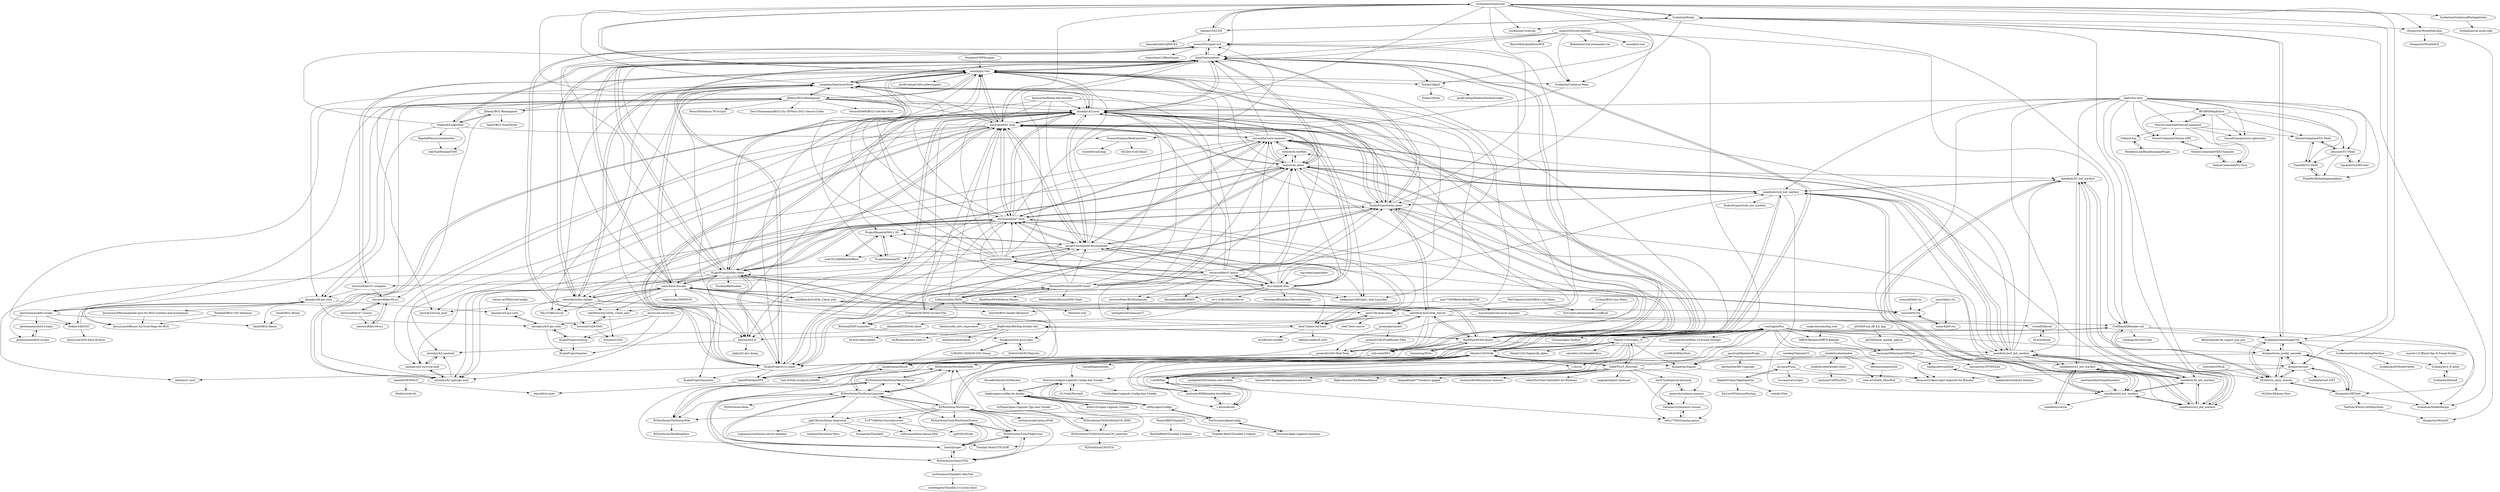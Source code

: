 digraph G {
"Scobalula/Greyhound" -> "Scobalula/Husky"
"Scobalula/Greyhound" -> "xensik/gsc-tool"
"Scobalula/Greyhound" -> "Scobalula/Cordycep"
"Scobalula/Greyhound" -> "sheilan102/C2M"
"Scobalula/Greyhound" -> "Scobalula/GameImageUtil"
"Scobalula/Greyhound" -> "Laupetin/OpenAssetTools"
"Scobalula/Greyhound" -> "ZoneTool/zonetool"
"Scobalula/Greyhound" -> "CoDEmanX/blender-cod"
"Scobalula/Greyhound" -> "dtzxporter/cast"
"Scobalula/Greyhound" -> "alicealys/h2-mod"
"Scobalula/Greyhound" -> "dtzxporter/WraithXArchon"
"Scobalula/Greyhound" -> "auroramod/h1-mod"
"Scobalula/Greyhound" -> "EthanC/Jekyll"
"Scobalula/Greyhound" -> "Scobalula/Cerberus-Repo"
"Scobalula/Greyhound" -> "Scobalula/GreyhoundPackageIndex"
"dtzxporter/io_model_semodel" -> "SE2Dev/io_anim_seanim"
"dtzxporter/io_model_semodel" -> "dtzxporter/cast"
"dtzxporter/io_model_semodel" -> "Scobalula/GameImageUtil"
"dtzxporter/io_model_semodel" -> "dtzxporter/SETools"
"dtzxporter/io_model_semodel" -> "Scobalula/ModelMerger"
"dtzxporter/io_model_semodel" -> "llennoco22/Apex-mprt-importer-for-Blender"
"Scobalula/Cerberus-Repo" -> "TreyarchGames/ModLauncher"
"sheilan102/C2M" -> "Scobalula/Husky"
"sheilan102/C2M" -> "idanyekutiel/CoDtoUE4"
"sheilan102/C2M" -> "momo5502/open-iw5"
"sheilan102/C2M" -> "Scobalula/Greyhound"
"LyxicaArchive/Miles-10-Sound-Dumper" -> "xyx0826/MilesTools"
"kungfooman/libcod" -> "Call-of-Duty-Scripts/CoD4MW"
"Call-of-Duty-Scripts/CoD4MW" -> "kungfooman/libcod"
"momo5502/cod-exploits" -> "RektInator/cod-steamauth-rce"
"momo5502/cod-exploits" -> "xensik/gsc-tool"
"momo5502/cod-exploits" -> "momo5502/open-iw5"
"momo5502/cod-exploits" -> "ZoneTool/zonetool"
"momo5502/cod-exploits" -> "xensik/lui-tool"
"momo5502/cod-exploits" -> "BlastsMods/JoinPartyRCE"
"momo5502/cod-exploits" -> "CoDEmanX/blender-cod"
"momo5502/cod-exploits" -> "XLabsProject/iw4x-client"
"momo5502/cod-exploits" -> "Scobalula/Cerberus-Repo"
"momo5502/cod-exploits" -> "shit-ware/IW4"
"KovaaK/SensitivityMatcher" -> "deafps/apex-configs-by-deafps" ["e"=1]
"xtnded/codextended" -> "xtnded/codextended-client"
"xtnded/codextended" -> "thecheeseman/iocod"
"xtnded/codextended" -> "cato-a/CoDaM_MiscMod"
"xtnded/codextended" -> "kungfooman/libcod"
"snake-biscuits/bsp_tool" -> "MRVN-Radiant/MRVN-Radiant"
"Jbleezy/BO1-Reimagined" -> "Nukem9/LinkerMod"
"Jbleezy/BO1-Reimagined" -> "Jbleezy/BO2-Reimagined"
"Jbleezy/BO1-Reimagined" -> "5and5/BO1-StratTester"
"Jbleezy/BO1-Reimagined" -> "xensik/gsc-tool"
"Jbleezy/BO1-Reimagined" -> "shiversoftdev/t8-src"
"dtzxporter/WraithXArchon" -> "dtzxporter/WraithX"
"dtzxporter/WraithXArchon" -> "dtzxporter/WraithXOL"
"Scobalula/Husky" -> "sheilan102/C2M"
"Scobalula/Husky" -> "Scobalula/Greyhound"
"Scobalula/Husky" -> "Scobalula/GameImageUtil"
"Scobalula/Husky" -> "CoDEmanX/blender-cod"
"Scobalula/Husky" -> "dtzxporter/WraithXArchon"
"Scobalula/Husky" -> "Scobalula/Cerberus-Repo"
"Scobalula/Husky" -> "Scobalula/ModelMerger"
"Scobalula/Husky" -> "Scobalula/Cordycep"
"BF3RM/MapEditor" -> "VeniceUnleashed/VeniceUnleashed"
"BF3RM/MapEditor" -> "VeniceUnleashed/Venice-EBX"
"BF3RM/MapEditor" -> "VeniceUnleashed/VU-Docs"
"BF3RM/MapEditor" -> "SassythSasqutch/vu-spterrains"
"BF3RM/MapEditor" -> "VeniceUnleashed/VU-Mods"
"BF3RM/MapEditor" -> "J4nssent/VU-Mods"
"momo5502/open-iw5" -> "Gamecheat13/RawGames"
"momo5502/open-iw5" -> "XLabsProject/s1x-client"
"momo5502/open-iw5" -> "ZoneTool/zonetool"
"240hz/ApexConfigs" -> "NotTsunami/ApexConfig"
"240hz/ApexConfigs" -> "Natram1zh/Apex-Legends-Config-And-Tweaks"
"240hz/ApexConfigs" -> "deafps/apex-configs-by-deafps"
"Wanty5883/Titanfall2" -> "Titanfall-Mods/Titanfall-2-Icepick"
"Wanty5883/Titanfall2" -> "BobTheBob9/Titanfall-2-Icepick"
"promod/promod4" -> "promod/CoD4-Mod-Tools"
"promod/promod4" -> "promod/CoD-PunkBuster-Files"
"promod/promod4" -> "callofduty4x/CoD4x_Server"
"NotTsunami/ApexConfig" -> "Gevorian/Apex-Legends-Autoexec"
"NotTsunami/ApexConfig" -> "240hz/ApexConfigs"
"xerxes-at/T6ServerConfigs" -> "alicealys/t5-gsc-utils"
"Emosewaj/IW4x" -> "RaidMax/IW4M-Admin"
"Emosewaj/IW4x" -> "XLabsProject/iw4x-client"
"Titanfall-Mods/Titanfall-2-Icepick" -> "Titanfall-Mods/TTF2SDK"
"master131/Black-Ops-II-Sound-Studio" -> "Scobalula/s2_ff_killer"
"M-itch/libcod" -> "voron00/libcod"
"Gevorian/Apex-Legends-Autoexec" -> "NotTsunami/ApexConfig"
"OrfeasZ/tua" -> "ModdersLink/RimeExamplePlugin"
"Scobalula/GreyhoundPackageIndex" -> "Scobalula/cod-mods-wiki"
"XLabsProject/iw4x-client" -> "XLabsProject/iw6x-client"
"XLabsProject/iw4x-client" -> "ZoneTool/zonetool"
"XLabsProject/iw4x-client" -> "XLabsProject/s1x-client"
"XLabsProject/iw4x-client" -> "RaidMax/IW4M-Admin"
"XLabsProject/iw4x-client" -> "alicealys/h2-mod"
"XLabsProject/iw4x-client" -> "auroramod/h1-mod"
"XLabsProject/iw4x-client" -> "xensik/gsc-tool"
"XLabsProject/iw4x-client" -> "ineedbots/iw4_bot_warfare"
"XLabsProject/iw4x-client" -> "momo5502/open-iw5"
"XLabsProject/iw4x-client" -> "Laupetin/OpenAssetTools"
"XLabsProject/iw4x-client" -> "iw4x/iw4x-client"
"XLabsProject/iw4x-client" -> "callofduty4x/CoD4x_Server"
"XLabsProject/iw4x-client" -> "ineedbots/iw5_bot_warfare"
"XLabsProject/iw4x-client" -> "auroramod/iw7-mod"
"XLabsProject/iw4x-client" -> "shit-ware/IW4"
"momo5502/boiii" -> "project-bo4/shield-development"
"momo5502/boiii" -> "auroramod/iw7-mod"
"momo5502/boiii" -> "alicealys/h2-mod"
"momo5502/boiii" -> "auroramod/h1-mod"
"momo5502/boiii" -> "xensik/gsc-tool"
"momo5502/boiii" -> "Ezz-lol/boiii-free"
"momo5502/boiii" -> "XLabsProject/iw6x-client"
"momo5502/boiii" -> "shiversoftdev/t7patch"
"momo5502/boiii" -> "XLabsProject/iw4x-client"
"momo5502/boiii" -> "XLabsProject/s1x-client"
"momo5502/boiii" -> "Laupetin/OpenAssetTools"
"momo5502/boiii" -> "RaidMax/IW4M-Admin"
"momo5502/boiii" -> "ZoneTool/zonetool"
"momo5502/boiii" -> "Scobalula/Greyhound"
"momo5502/boiii" -> "alicealys/h2-specops-mod"
"xensik/gsc-tool" -> "Laupetin/OpenAssetTools"
"xensik/gsc-tool" -> "ZoneTool/zonetool"
"xensik/gsc-tool" -> "EthanC/Jekyll"
"xensik/gsc-tool" -> "XLabsProject/iw6x-client"
"xensik/gsc-tool" -> "ate47/atian-cod-tools"
"xensik/gsc-tool" -> "Scobalula/Cerberus-Repo"
"xensik/gsc-tool" -> "JariKCoding/CoDLuaDecompiler"
"xensik/gsc-tool" -> "XLabsProject/s1x-client"
"xensik/gsc-tool" -> "XLabsProject/iw4x-client"
"xensik/gsc-tool" -> "Scobalula/Greyhound"
"xensik/gsc-tool" -> "xoxor4d/iw3xo-radiant"
"xensik/gsc-tool" -> "alicealys/h2-mod"
"xensik/gsc-tool" -> "Jbleezy/BO2-Reimagined"
"xensik/gsc-tool" -> "auroramod/h1-mod"
"xensik/gsc-tool" -> "shiversoftdev/t7-compiler"
"XLabsProject/iw6x-client" -> "XLabsProject/s1x-client"
"XLabsProject/iw6x-client" -> "XLabsProject/iw4x-client"
"XLabsProject/iw6x-client" -> "ZoneTool/zonetool"
"XLabsProject/iw6x-client" -> "alicealys/h2-mod"
"XLabsProject/iw6x-client" -> "momo5502/open-iw5"
"XLabsProject/iw6x-client" -> "auroramod/h1-mod"
"XLabsProject/iw6x-client" -> "xensik/gsc-tool"
"XLabsProject/iw6x-client" -> "xoxor4d/iw3xo-dev"
"XLabsProject/iw6x-client" -> "RaidMax/IW4M-Admin"
"XLabsProject/iw6x-client" -> "NuclearBB/Nuclear"
"XLabsProject/iw6x-client" -> "Laupetin/OpenAssetTools"
"XLabsProject/iw6x-client" -> "XLabsProject/launcher"
"XLabsProject/iw6x-client" -> "Joelrau/s1-mod"
"XLabsProject/iw6x-client" -> "xoxor4d/iw3xo-radiant"
"XLabsProject/iw6x-client" -> "auroramod/iw7-mod"
"Befzz/blender3d_import_psk_psa" -> "dtzxporter/io_model_semodel" ["e"=1]
"barncastle/Battle.Net-Installer" -> "project-bo4/shield-development" ["e"=1]
"barncastle/Battle.Net-Installer" -> "ProjectDonetsk/T9" ["e"=1]
"barncastle/Battle.Net-Installer" -> "ProjectDonetsk/IW8-1.20" ["e"=1]
"barncastle/Battle.Net-Installer" -> "alicealys/h2-mod" ["e"=1]
"barncastle/Battle.Net-Installer" -> "Ezz-lol/boiii-free" ["e"=1]
"ZoneTool/zonetool" -> "XLabsProject/iw4x-client"
"ZoneTool/zonetool" -> "XLabsProject/iw6x-client"
"ZoneTool/zonetool" -> "xensik/gsc-tool"
"ZoneTool/zonetool" -> "Laupetin/OpenAssetTools"
"ZoneTool/zonetool" -> "shit-ware/IW4"
"ZoneTool/zonetool" -> "momo5502/open-iw5"
"ZoneTool/zonetool" -> "iw4x/iw4x-client"
"ZoneTool/zonetool" -> "xoxor4d/iw3xo-radiant"
"ZoneTool/zonetool" -> "xoxor4d/iw3xo-dev"
"ZoneTool/zonetool" -> "XLabsProject/s1x-client"
"ZoneTool/zonetool" -> "RaidMax/IW4M-Admin"
"ZoneTool/zonetool" -> "Nukem9/LinkerMod"
"ZoneTool/zonetool" -> "EthanC/Jekyll"
"ZoneTool/zonetool" -> "Joelrau/x64-zt"
"ZoneTool/zonetool" -> "alicealys/h2-mod"
"xoxor4d/iw3xo-radiant" -> "xoxor4d/iw3xo-dev"
"xoxor4d/iw3xo-radiant" -> "JerryALT/iw3sp_mod"
"xoxor4d/iw3xo-radiant" -> "OpenIW4/OpenIW4"
"xoxor4d/iw3xo-radiant" -> "KILLTUBE/corvid"
"xoxor4d/iw3xo-radiant" -> "Laupetin/OpenAssetTools"
"xoxor4d/iw3xo-radiant" -> "olie304/BO3-Shader-Research"
"xoxor4d/iw3xo-radiant" -> "ZoneTool/zonetool"
"xoxor4d/iw3xo-radiant" -> "callofduty4x/CoD4x_Client_new"
"xoxor4d/iw3xo-radiant" -> "Iswenzz/CoD4-DM1"
"Scobalula/GameImageUtil" -> "dtzxporter/io_model_semodel"
"Scobalula/GameImageUtil" -> "SE2Dev/io_anim_seanim"
"Scobalula/GameImageUtil" -> "Scobalula/ModelMerger"
"Scobalula/GameImageUtil" -> "Scobalula/ModernModellingWarfare"
"Scobalula/GameImageUtil" -> "Scobalula/Husky"
"5and5/BO1-Remix" -> "5and5/BO2-Remix"
"Jbleezy/BO2-Reimagined" -> "Laupetin/OpenAssetTools"
"Jbleezy/BO2-Reimagined" -> "Jbleezy/BO1-Reimagined"
"Jbleezy/BO2-Reimagined" -> "xensik/gsc-tool"
"Jbleezy/BO2-Reimagined" -> "alicealys/t6-gsc-utils"
"Jbleezy/BO2-Reimagined" -> "DoktorSAS/GSC"
"Jbleezy/BO2-Reimagined" -> "alicealys/h2-mod"
"Jbleezy/BO2-Reimagined" -> "plutoniummod/t6-scripts"
"Jbleezy/BO2-Reimagined" -> "Resxt/Plutonium-T6-Scripts"
"Jbleezy/BO2-Reimagined" -> "JezuzLizard/Bonus-Survival-Maps-for-BO2"
"Jbleezy/BO2-Reimagined" -> "bodnjenie14/Project_-bo4_Launcher"
"Jbleezy/BO2-Reimagined" -> "DevUltimateman/BO2-City-Of-Mars-2021-Source-Codes"
"Jbleezy/BO2-Reimagined" -> "auroramod/iw7-mod"
"Jbleezy/BO2-Reimagined" -> "auroramod/h1-mod"
"Jbleezy/BO2-Reimagined" -> "5and5/BO2-Remix"
"Jbleezy/BO2-Reimagined" -> "GerardS0406/BO2-Cold-War-Mod"
"VeniceUnleashed/VeniceUnleashed" -> "BF3RM/MapEditor"
"VeniceUnleashed/VeniceUnleashed" -> "OrfeasZ/tua"
"VeniceUnleashed/VeniceUnleashed" -> "SassythSasqutch/vu-spterrains"
"VeniceUnleashed/VeniceUnleashed" -> "VeniceUnleashed/VU-Mods"
"VeniceUnleashed/VeniceUnleashed" -> "VeniceUnleashed/VU-Docs"
"VeniceUnleashed/VeniceUnleashed" -> "VeniceUnleashed/Venice-EBX"
"deafps/apex-configs-by-deafps" -> "kretz1xD/Apex-Legends-Tweaks"
"deafps/apex-configs-by-deafps" -> "Natram1zh/Apex-Legends-Config-And-Tweaks"
"deafps/apex-configs-by-deafps" -> "NotTsunami/ApexConfig"
"deafps/apex-configs-by-deafps" -> "240hz/ApexConfigs"
"deafps/apex-configs-by-deafps" -> "Gevorian/Apex-Legends-Autoexec"
"deafps/apex-configs-by-deafps" -> "itsPoipoi/Apex-Legends-Tips-and-Tweaks"
"J4nssent/VU-Mods" -> "VeniceUnleashed/VU-Mods"
"J4nssent/VU-Mods" -> "FlashHit/BetterIngameAdmin"
"J4nssent/VU-Mods" -> "SquarerFive/bf3-bots"
"J4nssent/VU-Mods" -> "FlashHit/VU-Mods"
"ineedbots/iw4_bot_warfare" -> "ineedbots/iw5_bot_warfare"
"ineedbots/iw4_bot_warfare" -> "ineedbots/t5_bot_warfare"
"ineedbots/iw4_bot_warfare" -> "ineedbots/iw3_bot_warfare"
"ineedbots/iw4_bot_warfare" -> "ineedbots/t6_bot_warfare"
"ineedbots/iw4_bot_warfare" -> "ineedbots/t4_bot_warfare"
"ineedbots/iw4_bot_warfare" -> "iw4x/iw4x-client"
"ineedbots/iw4_bot_warfare" -> "XLabsProject/iw4x-client"
"ineedbots/iw4_bot_warfare" -> "XLabsProject/iw4x_bot_warfare"
"ineedbots/iw4_bot_warfare" -> "RaidMax/IW4M-Admin"
"ineedbots/iw4_bot_warfare" -> "ineedbots/iw2_bot_warfare"
"ineedbots/iw4_bot_warfare" -> "iw4x/iw4x-rawfiles"
"ineedbots/iw4_bot_warfare" -> "mxve/alterware-launcher"
"dtzxporter/cast" -> "dtzxporter/io_model_semodel"
"dtzxporter/cast" -> "Scobalula/Cast.NET"
"dtzxporter/cast" -> "dtzxporter/SETools"
"dtzxporter/cast" -> "SE2Dev/io_anim_seanim"
"dtzxporter/cast" -> "llennoco22/Apex-mprt-importer-for-Blender"
"dtzxporter/cast" -> "Scobalula/GameImageUtil"
"promod/CoD4-Mod-Tools" -> "kungfooman/libcod"
"promod/CoD4-Mod-Tools" -> "CoDEmanX/blender-cod"
"FlashHit/VU-Mods" -> "FlashHit/BetterIngameAdmin"
"FlashHit/VU-Mods" -> "VeniceUnleashed/VU-Mods"
"VeniceUnleashed/VU-Docs" -> "VeniceUnleashed/VEXT-Samples"
"kretz1xD/Apex-Legends-Tweaks" -> "deafps/apex-configs-by-deafps"
"EthanC/Jekyll" -> "EthanC/Hyde"
"EthanC/Jekyll" -> "JariKCoding/ModernWarfareLeaker"
"Paintball/BO2-GSC-Releases" -> "JezuzLizard/Bonus-Survival-Maps-for-BO2"
"ineedbots/iw3_bot_warfare" -> "ineedbots/t5_bot_warfare"
"ineedbots/iw3_bot_warfare" -> "ineedbots/t4_bot_warfare"
"ineedbots/iw3_bot_warfare" -> "ineedbots/iw2_bot_warfare"
"ineedbots/iw3_bot_warfare" -> "ineedbots/t6_bot_warfare"
"ineedbots/iw3_bot_warfare" -> "ineedbots/iw4_bot_warfare"
"ineedbots/iw3_bot_warfare" -> "ineedbots/iw5_bot_warfare"
"xoxor4d/iw3xo-dev" -> "xoxor4d/iw3xo-radiant"
"xoxor4d/iw3xo-dev" -> "xoxor4d/t4-rtx"
"xoxor4d/iw3xo-dev" -> "KILLTUBE/corvid"
"xoxor4d/iw3xo-dev" -> "callofduty4x/CoD4x_Client_pub"
"xoxor4d/iw3xo-dev" -> "Laupetin/OpenAssetTools"
"xoxor4d/iw3xo-dev" -> "ZoneTool/zonetool"
"xoxor4d/iw3xo-dev" -> "XLabsProject/iw6x-client"
"xoxor4d/iw3xo-dev" -> "iw4x/iw4x-client"
"xoxor4d/iw3xo-dev" -> "reallyluckyy/IWXMVM"
"xoxor4d/iw3xo-dev" -> "XLabsProject/s1x-client"
"xoxor4d/iw3xo-dev" -> "OpenIW4/OpenIW4"
"xoxor4d/iw3xo-dev" -> "Iswenzz/CoD4-DM1"
"xoxor4d/iw3xo-dev" -> "callofduty4x/CoD4x_Client_new"
"xoxor4d/iw3xo-dev" -> "momo5502/open-iw5"
"Iswenzz/CoD4-DM1" -> "callofduty4x/CoD4x_Client_new"
"Iswenzz/CoD4-DM1" -> "Iswenzz/CGSC"
"RagdollPhysics/zonebuilder" -> "iAmThatMichael/T4M"
"JezuzLizard/Recompilable-gscs-for-BO2-zombies-and-multiplayer" -> "JezuzLizard/Bonus-Survival-Maps-for-BO2"
"voron00/libcod" -> "M-itch/libcod"
"promod/CoD-PunkBuster-Files" -> "promod/CoD4-Mod-Tools"
"ModdersLink/RimeExamplePlugin" -> "OrfeasZ/tua"
"VeniceUnleashed/VEXT-Samples" -> "VeniceUnleashed/VU-Docs"
"VeniceUnleashed/VEXT-Samples" -> "VeniceUnleashed/Venice-EBX"
"VeniceUnleashed/Venice-EBX" -> "VeniceUnleashed/VEXT-Samples"
"VeniceUnleashed/VU-Mods" -> "J4nssent/VU-Mods"
"VeniceUnleashed/VU-Mods" -> "FlashHit/VU-Mods"
"Mauler125/scripts_r5" -> "Mauler125/r5sdk"
"Mauler125/scripts_r5" -> "dtzxporter/Legion"
"Mauler125/scripts_r5" -> "Mauler125/r5apexsdk_alpha"
"Mauler125/scripts_r5" -> "r-ex/RePak"
"Mauler125/scripts_r5" -> "CafeFPS/r5_flowstate"
"Mauler125/scripts_r5" -> "r-ex/LegionPlus"
"Mauler125/scripts_r5" -> "kralrindo/R5Reloaded-AssetRpaks"
"Mauler125/scripts_r5" -> "r-ex/rmdlconv"
"Mauler125/scripts_r5" -> "salcodes1/r5reloaded-docs"
"alicealys/h2-mod" -> "auroramod/h1-mod"
"alicealys/h2-mod" -> "alicealys/h2-specops-mod"
"alicealys/h2-mod" -> "auroramod/iw7-mod"
"alicealys/h2-mod" -> "alicealys/h2-survival-mod"
"alicealys/h2-mod" -> "XLabsProject/iw6x-client"
"alicealys/h2-mod" -> "XLabsProject/s1x-client"
"alicealys/h2-mod" -> "project-bo4/shield-development"
"alicealys/h2-mod" -> "XLabsProject/iw4x-client"
"alicealys/h2-mod" -> "iw4x/iw4x-client"
"alicealys/h2-mod" -> "Laupetin/OpenAssetTools"
"alicealys/h2-mod" -> "Joelrau/x64-zt"
"alicealys/h2-mod" -> "xensik/gsc-tool"
"alicealys/h2-mod" -> "ZoneTool/zonetool"
"alicealys/h2-mod" -> "RaidMax/IW4M-Admin"
"alicealys/h2-mod" -> "alicealys/h2-zonetool"
"metrixmedia/SteamEmulator" -> "ineedbots/t4_bot_warfare" ["e"=1]
"R2Northstar/NorthstarMods" -> "R2Northstar/NorthstarMasterServer"
"R2Northstar/NorthstarMods" -> "R2Northstar/NorthstarLauncher"
"R2Northstar/NorthstarMods" -> "R2Northstar/NorthstarWiki"
"R2Northstar/NorthstarLauncher" -> "R2Northstar/NorthstarMods"
"R2Northstar/NorthstarLauncher" -> "R2Northstar/NorthstarMasterServer"
"R2Northstar/NorthstarLauncher" -> "R2Northstar/Northstar"
"R2Northstar/NorthstarLauncher" -> "R2Northstar/NorthstarWiki"
"R2Northstar/NorthstarLauncher" -> "0neGal/viper"
"R2Northstar/NorthstarLauncher" -> "R2NorthstarTools/VTOL"
"R2Northstar/NorthstarLauncher" -> "pg9182/northstar-dedicated"
"R2Northstar/NorthstarLauncher" -> "R2NorthstarTools/FlightCore"
"R2Northstar/NorthstarLauncher" -> "R2NorthstarTools/NorthstarProton"
"R2Northstar/NorthstarLauncher" -> "R2Northstar/Atlas"
"R2Northstar/NorthstarLauncher" -> "r-ex/LegionPlus"
"Mauler125/r5sdk" -> "Mauler125/scripts_r5"
"Mauler125/r5sdk" -> "CafeFPS/r5_flowstate"
"Mauler125/r5sdk" -> "r-ex/LegionPlus"
"Mauler125/r5sdk" -> "dtzxporter/Legion"
"Mauler125/r5sdk" -> "r-ex/RePak"
"Mauler125/r5sdk" -> "R2Northstar/NorthstarMods"
"Mauler125/r5sdk" -> "R2Northstar/NorthstarLauncher"
"Mauler125/r5sdk" -> "Natram1zh/Apex-Legends-Config-And-Tweaks"
"Mauler125/r5sdk" -> "kralrindo/R5Reloaded-AssetRpaks"
"Mauler125/r5sdk" -> "R2Northstar/Northstar"
"Mauler125/r5sdk" -> "r-ex/rsx"
"Mauler125/r5sdk" -> "CasualX/apexdream" ["e"=1]
"Mauler125/r5sdk" -> "r-ex/rmdlconv"
"Joe91/fun-bots" -> "SquarerFive/bf3-bots"
"Joe91/fun-bots" -> "J4nssent/VU-Mods"
"Joe91/fun-bots" -> "ineedbots/t4_bot_warfare"
"Joe91/fun-bots" -> "ineedbots/t5_bot_warfare"
"Joe91/fun-bots" -> "BF3RM/MapEditor"
"Joe91/fun-bots" -> "ineedbots/iw5_bot_warfare"
"Joe91/fun-bots" -> "ineedbots/t6_bot_warfare"
"Joe91/fun-bots" -> "ineedbots/iw3_bot_warfare"
"Joe91/fun-bots" -> "FlashHit/VU-Mods"
"Joe91/fun-bots" -> "VeniceUnleashed/VeniceUnleashed"
"Joe91/fun-bots" -> "ineedbots/iw4_bot_warfare"
"Joe91/fun-bots" -> "VeniceUnleashed/Venice-EBX"
"Joe91/fun-bots" -> "alicealys/h2-mod"
"Joe91/fun-bots" -> "FlashHit/BetterIngameAdmin"
"Joe91/fun-bots" -> "SassythSasqutch/vu-spterrains"
"Nukem9/LinkerMod" -> "Jbleezy/BO1-Reimagined"
"Nukem9/LinkerMod" -> "ZoneTool/zonetool"
"Nukem9/LinkerMod" -> "RagdollPhysics/zonebuilder"
"Nukem9/LinkerMod" -> "iAmThatMichael/T4M"
"Nukem9/LinkerMod" -> "TreyarchGames/ModLauncher"
"Nukem9/LinkerMod" -> "momo5502/open-iw5"
"Nukem9/LinkerMod" -> "alicealys/t6-gsc-utils"
"RaidMax/IW4M-Admin" -> "XLabsProject/iw4x-client"
"RaidMax/IW4M-Admin" -> "ZoneTool/zonetool"
"RaidMax/IW4M-Admin" -> "XLabsProject/iw6x-client"
"RaidMax/IW4M-Admin" -> "alicealys/h2-mod"
"RaidMax/IW4M-Admin" -> "iw4x/iw4x-client"
"RaidMax/IW4M-Admin" -> "xensik/gsc-tool"
"RaidMax/IW4M-Admin" -> "XLabsProject/s1x-client"
"RaidMax/IW4M-Admin" -> "ineedbots/iw4_bot_warfare"
"RaidMax/IW4M-Admin" -> "callofduty4x/CoD4x_Server"
"RaidMax/IW4M-Admin" -> "auroramod/h1-mod"
"RaidMax/IW4M-Admin" -> "BigBrotherBot/big-brother-bot"
"RaidMax/IW4M-Admin" -> "shit-ware/IW4"
"RaidMax/IW4M-Admin" -> "auroramod/iw7-mod"
"RaidMax/IW4M-Admin" -> "Emosewaj/IW4x"
"RaidMax/IW4M-Admin" -> "ineedbots/iw5_bot_warfare"
"alicealys/t6-gsc-utils" -> "alicealys/t5-gsc-utils"
"alicealys/t6-gsc-utils" -> "DoktorSAS/GSC"
"alicealys/t6-gsc-utils" -> "plutoniummod/t6-scripts"
"alicealys/t6-gsc-utils" -> "JezuzLizard/Bonus-Survival-Maps-for-BO2"
"alicealys/t6-gsc-utils" -> "alicealys/iw5-gsc-utils"
"alicealys/t6-gsc-utils" -> "JezuzLizard/Recompilable-gscs-for-BO2-zombies-and-multiplayer"
"alicealys/iw5-gsc-utils" -> "alicealys/t5-gsc-utils"
"alicealys/iw5-gsc-utils" -> "XLabsProject/iw4x-sp"
"alicealys/iw5-gsc-utils" -> "XLabsProject/master"
"xtnded/codextended-client" -> "kartjom/CoDPlusPlus"
"xtnded/codextended-client" -> "xtnded/codextended"
"CoDEmanX/blender-cod" -> "kungfooman/libcod"
"CoDEmanX/blender-cod" -> "promod/CoD4-Mod-Tools"
"CoDEmanX/blender-cod" -> "dtzxporter/SETools"
"CoDEmanX/blender-cod" -> "Scobalula/GameImageUtil"
"CoDEmanX/blender-cod" -> "CptAsgard/CoD2Unity"
"CoDEmanX/blender-cod" -> "SE2Dev/io_anim_seanim"
"DoktorSAS/GSC" -> "alicealys/t6-gsc-utils"
"DoktorSAS/GSC" -> "JezuzLizard/T6-Data-Archive"
"ineedbots/iw5_bot_warfare" -> "ineedbots/iw4_bot_warfare"
"ineedbots/iw5_bot_warfare" -> "ineedbots/t6_bot_warfare"
"ineedbots/iw5_bot_warfare" -> "ineedbots/t4_bot_warfare"
"ineedbots/iw5_bot_warfare" -> "ineedbots/t5_bot_warfare"
"ineedbots/iw5_bot_warfare" -> "ineedbots/iw3_bot_warfare"
"ineedbots/iw5_bot_warfare" -> "ineedbots/iw2_bot_warfare"
"ineedbots/iw5_bot_warfare" -> "alicealys/h2-mod"
"ineedbots/iw5_bot_warfare" -> "XLabsProject/iw6x-client"
"ineedbots/iw5_bot_warfare" -> "auroramod/h1-mod"
"ineedbots/iw5_bot_warfare" -> "mxve/alterware-launcher"
"ineedbots/iw5_bot_warfare" -> "XLabsProject/s1x-client"
"p0358/black_market_edition" -> "harmonytf/HarmonyVPKTool"
"Natram1zh/Apex-Legends-Config-And-Tweaks" -> "deafps/apex-configs-by-deafps"
"Natram1zh/Apex-Legends-Config-And-Tweaks" -> "kretz1xD/Apex-Legends-Tweaks"
"Natram1zh/Apex-Legends-Config-And-Tweaks" -> "240hz/ApexConfigs"
"Natram1zh/Apex-Legends-Config-And-Tweaks" -> "i32-Sudo/NuremX" ["e"=1]
"Natram1zh/Apex-Legends-Config-And-Tweaks" -> "V3nilla/Apex-Legends-Config-And-Tweaks"
"FlashHit/BetterIngameAdmin" -> "FlashHit/VU-Mods"
"SquarerFive/bf3-bots" -> "J4nssent/VU-Mods"
"XLabsProject/s1x-client" -> "XLabsProject/iw6x-client"
"XLabsProject/s1x-client" -> "XLabsProject/iw4x-client"
"XLabsProject/s1x-client" -> "Joelrau/s1-mod"
"XLabsProject/s1x-client" -> "XLabsProject/launcher"
"XLabsProject/s1x-client" -> "alicealys/h2-mod"
"XLabsProject/s1x-client" -> "momo5502/open-iw5"
"XLabsProject/s1x-client" -> "auroramod/h1-mod"
"XLabsProject/s1x-client" -> "OpenIW4/OpenIW4"
"XLabsProject/s1x-client" -> "ZoneTool/zonetool"
"callofduty4x/CoD4x_Client_pub" -> "callofduty4x/CoD4x_Client_new"
"callofduty4x/CoD4x_Client_pub" -> "xoxor4d/iw3xo-dev"
"callofduty4x/CoD4x_Client_pub" -> "xoxor4d/t4-rtx"
"callofduty4x/CoD4x_Client_pub" -> "callofduty4x/CoD4x_Server"
"parzivail/RainbowForge" -> "darthnithin/R6-Unpacker"
"parzivail/RainbowForge" -> "dtzxporter/Legion"
"shiversoftdev/t7-compiler" -> "alicealys/t6-gsc-utils"
"shiversoftdev/t7-compiler" -> "shiversoftdev/t8-src"
"shiversoftdev/t7-compiler" -> "xensik/gsc-tool"
"shiversoftdev/t7-source" -> "shiversoftdev/t9-src"
"shiversoftdev/t7-source" -> "shiversoftdev/t8-src"
"shiversoftdev/t8-src" -> "shiversoftdev/t9-src"
"shiversoftdev/t8-src" -> "shiversoftdev/t7-source"
"ineedbots/iw2_bot_warfare" -> "ineedbots/cod2m"
"ineedbots/iw2_bot_warfare" -> "ineedbots/t5_bot_warfare"
"ineedbots/iw2_bot_warfare" -> "ineedbots/t4_bot_warfare"
"ineedbots/iw2_bot_warfare" -> "ineedbots/t6_bot_warfare"
"ineedbots/t4_bot_warfare" -> "ineedbots/iw3_bot_warfare"
"ineedbots/t4_bot_warfare" -> "ineedbots/t6_bot_warfare"
"ineedbots/t4_bot_warfare" -> "ineedbots/t5_bot_warfare"
"ineedbots/t4_bot_warfare" -> "ineedbots/iw2_bot_warfare"
"ineedbots/t4_bot_warfare" -> "ineedbots/cod2m"
"ineedbots/t5_bot_warfare" -> "ineedbots/iw3_bot_warfare"
"ineedbots/t5_bot_warfare" -> "ineedbots/t4_bot_warfare"
"ineedbots/t5_bot_warfare" -> "ineedbots/t6_bot_warfare"
"ineedbots/t5_bot_warfare" -> "ineedbots/iw2_bot_warfare"
"ineedbots/t5_bot_warfare" -> "ineedbots/iw4_bot_warfare"
"ineedbots/t6_bot_warfare" -> "ineedbots/t4_bot_warfare"
"ineedbots/t6_bot_warfare" -> "ineedbots/t5_bot_warfare"
"ineedbots/t6_bot_warfare" -> "ineedbots/iw2_bot_warfare"
"ineedbots/t6_bot_warfare" -> "ineedbots/iw3_bot_warfare"
"ineedbots/t6_bot_warfare" -> "ineedbots/iw5_bot_warfare"
"shit-ware/IW4" -> "ZoneTool/zonetool"
"shit-ware/IW4" -> "OpenIW4/OpenIW4"
"mauserzjeh/cod-asset-importer" -> "voron00/libcod"
"ineedbots/cod2m" -> "ineedbots/iw2_bot_warfare"
"zxcPandora/Titanfall2-SkinTool" -> "morebagels/Titanfall-2-Custom-skins"
"R2NorthstarCN/R2NorthstarCN_Launcher" -> "R2NorthstarCN/NorthStarCN_WIKI"
"R2NorthstarCN/R2NorthstarCN_Launcher" -> "R2NorthstarCN/VTOL"
"R2NorthstarCN/R2NorthstarCN_Launcher" -> "R2Northstar/NorthstarMods"
"R2NorthstarCN/R2NorthstarCN_Launcher" -> "R2Northstar/Northstar"
"R2Northstar/NorthstarMasterServer" -> "R2Northstar/NorthstarMods"
"R2Northstar/NorthstarMasterServer" -> "R2Northstar/NorthstarLauncher"
"R2Northstar/NorthstarMasterServer" -> "R2Northstar/NorthstarWiki"
"R2Northstar/Northstar" -> "R2Northstar/NorthstarLauncher"
"R2Northstar/Northstar" -> "R2Northstar/NorthstarMods"
"R2Northstar/Northstar" -> "R2Northstar/NorthstarMasterServer"
"R2Northstar/Northstar" -> "0neGal/viper"
"R2Northstar/Northstar" -> "R2NorthstarTools/VTOL"
"R2Northstar/Northstar" -> "pg9182/northstar-dedicated"
"R2Northstar/Northstar" -> "R2NorthstarCN/R2NorthstarCN_Launcher"
"R2Northstar/Northstar" -> "Mauler125/r5sdk"
"R2Northstar/Northstar" -> "R2NorthstarCN/NorthStarCN_WIKI"
"R2Northstar/Northstar" -> "R2Northstar/NorthstarWiki"
"R2Northstar/Northstar" -> "R2NorthstarTools/NorthstarProton"
"R2Northstar/Northstar" -> "r-ex/LegionPlus"
"R2Northstar/Northstar" -> "R2NorthstarTools/FlightCore"
"R2Northstar/Northstar" -> "ishitatsuyuki/LatencyFleX" ["e"=1]
"R2Northstar/Northstar" -> "F1F7Y/Better.Serverbrowser"
"R2Northstar/NorthstarWiki" -> "R2Northstar/NorthstarMasterServer"
"R2Northstar/NorthstarWiki" -> "R2Northstar/ModdingDocs"
"nzp-team/nzportable" -> "Ezz-lol/boiii-free" ["e"=1]
"auroramod/h1-mod" -> "alicealys/h2-mod"
"auroramod/h1-mod" -> "auroramod/iw7-mod"
"auroramod/h1-mod" -> "project-bo4/shield-development"
"auroramod/h1-mod" -> "XLabsProject/s1x-client"
"auroramod/h1-mod" -> "iw4x/iw4x-client"
"auroramod/h1-mod" -> "XLabsProject/iw6x-client"
"auroramod/h1-mod" -> "XLabsProject/iw4x-client"
"auroramod/h1-mod" -> "Joelrau/x64-zt"
"auroramod/h1-mod" -> "alicealys/h2-specops-mod"
"auroramod/h1-mod" -> "Laupetin/OpenAssetTools"
"auroramod/h1-mod" -> "xensik/gsc-tool"
"auroramod/h1-mod" -> "ZoneTool/zonetool"
"auroramod/h1-mod" -> "alicealys/h2-survival-mod"
"auroramod/h1-mod" -> "mxve/alterware-launcher"
"auroramod/h1-mod" -> "JerryALT/iw3sp_mod"
"alicealys/h2-survival-mod" -> "alicealys/h2-specops-mod"
"alicealys/h2-survival-mod" -> "alicealys/h2-zonetool"
"auroramod/iw7-mod" -> "auroramod/h1-mod"
"auroramod/iw7-mod" -> "alicealys/h2-mod"
"auroramod/iw7-mod" -> "project-bo4/shield-development"
"auroramod/iw7-mod" -> "iw4x/iw4x-client"
"auroramod/iw7-mod" -> "XLabsProject/s1x-client"
"auroramod/iw7-mod" -> "Laupetin/OpenAssetTools"
"auroramod/iw7-mod" -> "mxve/alterware-launcher"
"auroramod/iw7-mod" -> "alicealys/h2-specops-mod"
"auroramod/iw7-mod" -> "ate47/atian-cod-tools"
"auroramod/iw7-mod" -> "alicealys/h2-survival-mod"
"auroramod/iw7-mod" -> "xensik/gsc-tool"
"auroramod/iw7-mod" -> "Joelrau/x64-zt"
"auroramod/iw7-mod" -> "XLabsProject/iw6x-client"
"auroramod/iw7-mod" -> "ProjectDonetsk/IW8-1.20"
"auroramod/iw7-mod" -> "momo5502/open-iw5"
"weedeej/ValorantCC" -> "luvyana/Piana" ["e"=1]
"luvyana/Piana" -> "luvyana/val-scripts"
"luvyana/Piana" -> "djhaled/Uiana-MapImporter"
"luvyana/Piana" -> "llennoco22/Apex-mprt-importer-for-Blender"
"R2NorthstarCN/NorthStarCN_WIKI" -> "R2NorthstarCN/R2NorthstarCN_Launcher"
"0neGal/viper" -> "R2NorthstarTools/FlightCore"
"0neGal/viper" -> "R2NorthstarTools/VTOL"
"0neGal/viper" -> "R2Northstar/NorthstarLauncher"
"0neGal/viper" -> "R2NorthstarTools/NorthstarProton"
"0neGal/viper" -> "R2Northstar/NorthstarMasterServer"
"0neGal/viper" -> "R2Northstar/NorthstarMods"
"r-ex/LegionPlus" -> "dtzxporter/Legion"
"r-ex/LegionPlus" -> "r-ex/RePak"
"r-ex/LegionPlus" -> "r-ex/rsx"
"r-ex/LegionPlus" -> "Gl2imm/Apex-Toolbox"
"r-ex/LegionPlus" -> "Mauler125/r5sdk"
"r-ex/LegionPlus" -> "dtzxporter/io_model_semodel"
"r-ex/LegionPlus" -> "SE2Dev/io_anim_seanim"
"r-ex/LegionPlus" -> "Scobalula/GameImageUtil"
"r-ex/LegionPlus" -> "dtzxporter/cast"
"r-ex/LegionPlus" -> "llennoco22/Apex-mprt-importer-for-Blender"
"r-ex/LegionPlus" -> "Mauler125/scripts_r5"
"r-ex/LegionPlus" -> "LyxicaArchive/Miles-10-Sound-Dumper"
"r-ex/LegionPlus" -> "harmonytf/HarmonyVPKTool"
"r-ex/LegionPlus" -> "MRVN-Radiant/MRVN-Radiant"
"r-ex/LegionPlus" -> "R2Northstar/NorthstarLauncher"
"i32-Sudo/NuremX" -> "Natram1zh/Apex-Legends-Config-And-Tweaks" ["e"=1]
"MRVN-Radiant/MRVN-Radiant" -> "harmonytf/HarmonyVPKTool"
"mxve/cod-server-list" -> "XLabsProject/master"
"mxve/cod-server-list" -> "XLabsProject/iw4x-sp"
"mxve/cod-server-list" -> "alicealys/iw5-gsc-utils"
"R2NorthstarTools/VTOL" -> "0neGal/viper"
"R2NorthstarTools/VTOL" -> "R2NorthstarTools/FlightCore"
"R2NorthstarTools/VTOL" -> "zxcPandora/Titanfall2-SkinTool"
"R2NorthstarTools/VTOL" -> "R2Northstar/NorthstarLauncher"
"OpenIW4/OpenIW4" -> "simonlfc/ui-mod"
"G1llam/BO4-Lucy-Menu" -> "SirCryptic/Abomination-Unofficial"
"plutoniummod/t6-scripts" -> "plutoniummod/t5-scripts"
"plutoniummod/t6-scripts" -> "alicealys/t6-gsc-utils"
"plutoniummod/t6-scripts" -> "5and5/BO2-Remix"
"plutoniummod/t6-scripts" -> "DoktorSAS/GSC"
"plutoniummod/t6-scripts" -> "plutoniummod/t4-scripts"
"pg9182/northstar-dedicated" -> "x3Karma/Admin-Abuse-Mod"
"pg9182/northstar-dedicated" -> "Legonzaur/northstar-server-headless"
"pg9182/northstar-dedicated" -> "Syampuuh/Titanfall2"
"pg9182/northstar-dedicated" -> "taskinoz/Northstar-Navs"
"marv7000/BetterBlenderCOD" -> "mauserzjeh/cod-asset-importer"
"marv7000/BetterBlenderCOD" -> "olie304/BO3-Shader-Research"
"plutoniummod/t5-scripts" -> "plutoniummod/t4-scripts"
"Scobalula/ModernModellingWarfare" -> "Scobalula/s2_ff_killer"
"Scobalula/ModernModellingWarfare" -> "Scobalula/SEModelViewer"
"F1F7Y/Better.Serverbrowser" -> "x3Karma/Admin-Abuse-Mod"
"F1F7Y/Better.Serverbrowser" -> "pg9182/tf2vpk"
"dtzxporter/Legion" -> "llennoco22/Apex-mprt-importer-for-Blender"
"dtzxporter/Legion" -> "r-ex/RePak"
"thecheeseman/iocod" -> "cato-a/CoDaM_MiscMod"
"shiversoftdev/t9-src" -> "shiversoftdev/t8-src"
"Scobalula/s2_ff_killer" -> "Scobalula/HydraX"
"plutoniummod/t4-scripts" -> "plutoniummod/t5-scripts"
"r-ex/RePak" -> "r-ex/rmdlconv"
"r-ex/RePak" -> "kralrindo/R5Reloaded-AssetRpaks"
"simonlfc/MONACO" -> "simonlfc/ui-mod"
"simonlfc/MONACO" -> "Muhlex/iw4x-ttt"
"headassbtw/mdlshit" -> "headassbtw/mdlshit-binaries"
"Scobalula/HydraX" -> "Scobalula/s2_ff_killer"
"alicealys/h2-specops-mod" -> "alicealys/h2-survival-mod"
"alicealys/h2-specops-mod" -> "alicealys/h2-zonetool"
"alicealys/h2-specops-mod" -> "alicealys/h2-mod"
"CafeFPS/r5_flowstate" -> "Mauler125/r5sdk"
"CafeFPS/r5_flowstate" -> "Mauler125/scripts_r5"
"CafeFPS/r5_flowstate" -> "iitsA7med/special-barnacle"
"CafeFPS/r5_flowstate" -> "qoreyshi/verbose-memory"
"CafeFPS/r5_flowstate" -> "hamza2005-designer/miniature-adventure"
"CafeFPS/r5_flowstate" -> "Bigbrohoume192/WekeendSpoof"
"CafeFPS/r5_flowstate" -> "deepakbhujel77/studious-giggle"
"CafeFPS/r5_flowstate" -> "bittu7756/stunning-spoon"
"CafeFPS/r5_flowstate" -> "Dataasavvy/fantastic-winner"
"CafeFPS/r5_flowstate" -> "r-ex/LegionPlus"
"CafeFPS/r5_flowstate" -> "duesacrifice69/cautious-memory"
"CafeFPS/r5_flowstate" -> "vskiin/YouTube-ViewerBot-for-Windows"
"CafeFPS/r5_flowstate" -> "Natram1zh/Apex-Legends-Config-And-Tweaks"
"CafeFPS/r5_flowstate" -> "pogicge/expert-chainsaw"
"CafeFPS/r5_flowstate" -> "mrdigital526/verbose-octo-tribble"
"alicealys/t5-gsc-utils" -> "alicealys/iw5-gsc-utils"
"alicealys/h2-zonetool" -> "alicealys/h2-survival-mod"
"callofduty4x/CoD4x_Server" -> "callofduty4x/CoD4x_Client_pub"
"callofduty4x/CoD4x_Server" -> "promod/CoD4-Mod-Tools"
"callofduty4x/CoD4x_Server" -> "RaidMax/IW4M-Admin"
"callofduty4x/CoD4x_Server" -> "xoxor4d/iw3xo-dev"
"callofduty4x/CoD4x_Server" -> "BigBrotherBot/big-brother-bot"
"callofduty4x/CoD4x_Server" -> "XLabsProject/iw4x-client"
"callofduty4x/CoD4x_Server" -> "ZoneTool/zonetool"
"callofduty4x/CoD4x_Server" -> "XLabsProject/iw6x-client"
"callofduty4x/CoD4x_Server" -> "ineedbots/iw3_bot_warfare"
"callofduty4x/CoD4x_Server" -> "promod/promod4"
"callofduty4x/CoD4x_Server" -> "kungfooman/libcod"
"callofduty4x/CoD4x_Server" -> "leiizko/cod4_new_experience"
"callofduty4x/CoD4x_Server" -> "CoDEmanX/blender-cod"
"callofduty4x/CoD4x_Server" -> "auroramod/h1-mod"
"callofduty4x/CoD4x_Server" -> "momo5502/open-iw5"
"shiversoftdev/t7patch" -> "Ezz-lol/boiii-free"
"shiversoftdev/t7patch" -> "project-bo4/shield-development"
"shiversoftdev/t7patch" -> "shiversoftdev/BO3Enhanced"
"shiversoftdev/t7patch" -> "auroramod/iw7-mod"
"shiversoftdev/t7patch" -> "auroramod/h1-mod"
"shiversoftdev/t7patch" -> "momo5502/boiii"
"shiversoftdev/t7patch" -> "alicealys/h2-mod"
"shiversoftdev/t7patch" -> "shiversoftdev/t7-compiler"
"shiversoftdev/t7patch" -> "mxve/alterware-launcher"
"shiversoftdev/t7patch" -> "HorizonMW/HorizonMW-Client"
"shiversoftdev/t7patch" -> "bodnjenie14/Project_-bo4_Launcher"
"shiversoftdev/t7patch" -> "iw4x/iw4x-client"
"shiversoftdev/t7patch" -> "faroukbmiled/BOIIIWD"
"shiversoftdev/t7patch" -> "xensik/gsc-tool"
"shiversoftdev/t7patch" -> "XLabsProject/iw4x-client"
"djhaled/Uiana-MapImporter" -> "luvyana/Piana"
"djhaled/Uiana-MapImporter" -> "Ka1serM/ValorantPorting"
"djhaled/Uiana-MapImporter" -> "vulxdev/Vulx"
"R2NorthstarTools/NorthstarProton" -> "R2NorthstarTools/FlightCore"
"headassbtw/mdlshit-binaries" -> "headassbtw/mdlshit"
"harmonytf/HarmonyVPKTool" -> "barnabwhy/TFVPKTool"
"harmonytf/HarmonyVPKTool" -> "headassbtw/mdlshit"
"harmonytf/HarmonyVPKTool" -> "r-ex/RePak"
"DoktorSAS/H1Mapvote" -> "Draakoor/h2m-gscscripts"
"TheUnknownCod3r/BO4-Lucy-Menu" -> "ate47/t8-atian-menu"
"TheUnknownCod3r/BO4-Lucy-Menu" -> "SirCryptic/Abomination-Unofficial"
"Joelrau/x64-zt" -> "alicealys/h2-zonetool"
"Joelrau/x64-zt" -> "mjkzy/h1-gsc-dump"
"R2NorthstarTools/FlightCore" -> "0neGal/viper"
"R2NorthstarTools/FlightCore" -> "R2NorthstarTools/VTOL"
"R2NorthstarTools/FlightCore" -> "R2NorthstarTools/NorthstarProton"
"r-ex/rmdlconv" -> "kralrindo/R5Reloaded-AssetRpaks"
"r-ex/rmdlconv" -> "r-ex/RePak"
"kralrindo/R5Reloaded-AssetRpaks" -> "r-ex/rmdlconv"
"XLabsProject/iw4x-sp" -> "alicealys/iw5-gsc-utils"
"XLabsProject/iw4x-sp" -> "XLabsProject/master"
"Ezz-lol/boiii-free" -> "project-bo4/shield-development"
"Ezz-lol/boiii-free" -> "faroukbmiled/BOIIIWD"
"Ezz-lol/boiii-free" -> "shiversoftdev/t7patch"
"Ezz-lol/boiii-free" -> "bodnjenie14/Project_-bo4_Launcher"
"Ezz-lol/boiii-free" -> "mxve/alterware-launcher"
"Ezz-lol/boiii-free" -> "alicealys/h2-mod"
"Ezz-lol/boiii-free" -> "auroramod/iw7-mod"
"Ezz-lol/boiii-free" -> "shiversoftdev/BO3Enhanced"
"Ezz-lol/boiii-free" -> "ProjectDonetsk/IW8-1.20"
"Ezz-lol/boiii-free" -> "auroramod/h1-mod"
"Ezz-lol/boiii-free" -> "framilano/BlackOps3ServerInstaller"
"Ezz-lol/boiii-free" -> "rcv11x/BOIIIEasyServer"
"Ezz-lol/boiii-free" -> "momo5502/boiii"
"Ezz-lol/boiii-free" -> "iw4x/iw4x-client"
"Ezz-lol/boiii-free" -> "ate47/atian-cod-tools"
"iw4x/iw4x-client" -> "iw4x/iw4x-rawfiles"
"iw4x/iw4x-client" -> "mxve/alterware-launcher"
"iw4x/iw4x-client" -> "ZoneTool/zonetool"
"iw4x/iw4x-client" -> "auroramod/h1-mod"
"iw4x/iw4x-client" -> "alicealys/h2-mod"
"iw4x/iw4x-client" -> "auroramod/iw7-mod"
"iw4x/iw4x-client" -> "xoxor4d/iw3xo-dev"
"iw4x/iw4x-client" -> "ineedbots/iw4_bot_warfare"
"iw4x/iw4x-client" -> "Laupetin/OpenAssetTools"
"iw4x/iw4x-client" -> "OpenIW4/OpenIW4"
"iw4x/iw4x-client" -> "RaidMax/IW4M-Admin"
"iw4x/iw4x-client" -> "project-bo4/shield-development"
"iw4x/iw4x-client" -> "shit-ware/IW4"
"iw4x/iw4x-client" -> "xoxor4d/iw3xo-radiant"
"iw4x/iw4x-client" -> "ineedbots/t5_bot_warfare"
"mxve/alterware-launcher" -> "iw4x/iw4x-client"
"mxve/alterware-launcher" -> "iw4x/iw4x-rawfiles"
"mxve/alterware-launcher" -> "auroramod/iw7-mod"
"mxve/alterware-launcher" -> "project-bo4/shield-development"
"mxve/alterware-launcher" -> "alicealys/h2-mod"
"mxve/alterware-launcher" -> "auroramod/h1-mod"
"mxve/alterware-launcher" -> "ineedbots/iw5_bot_warfare"
"mxve/alterware-launcher" -> "Ezz-lol/boiii-free"
"mxve/alterware-launcher" -> "bodnjenie14/Project_-bo4_Launcher"
"mxve/alterware-launcher" -> "ineedbots/iw4_bot_warfare"
"mxve/alterware-launcher" -> "alicealys/h2-specops-mod"
"mxve/alterware-launcher" -> "ZoneTool/zonetool"
"mxve/alterware-launcher" -> "Joelrau/x64-zt"
"p0358/Fuck_off_EA_App" -> "p0358/black_market_edition" ["e"=1]
"project-bo4/shield-development" -> "auroramod/iw7-mod"
"project-bo4/shield-development" -> "Ezz-lol/boiii-free"
"project-bo4/shield-development" -> "auroramod/h1-mod"
"project-bo4/shield-development" -> "bodnjenie14/Project_-bo4_Launcher"
"project-bo4/shield-development" -> "alicealys/h2-mod"
"project-bo4/shield-development" -> "ate47/atian-cod-tools"
"project-bo4/shield-development" -> "ProjectDonetsk/IW8-1.20"
"project-bo4/shield-development" -> "mxve/alterware-launcher"
"project-bo4/shield-development" -> "iw4x/iw4x-client"
"project-bo4/shield-development" -> "codUPLOADER/iw8offline"
"project-bo4/shield-development" -> "ProjectDonetsk/T9"
"project-bo4/shield-development" -> "momo5502/boiii"
"project-bo4/shield-development" -> "xensik/gsc-tool"
"project-bo4/shield-development" -> "alicealys/h2-specops-mod"
"project-bo4/shield-development" -> "ate47/t8-atian-menu"
"ate47/atian-cod-tools" -> "ate47/t8-atian-menu"
"ate47/atian-cod-tools" -> "hc20k/iw8-rawfiles"
"ate47/atian-cod-tools" -> "Joelrau/x64-zt"
"ate47/atian-cod-tools" -> "InfinityLoader/IL-GSC"
"diamante0018/iw4x-client" -> "XLabsProject/iw4x-sp"
"Laupetin/OpenAssetTools" -> "xensik/gsc-tool"
"Laupetin/OpenAssetTools" -> "ZoneTool/zonetool"
"Laupetin/OpenAssetTools" -> "Joelrau/x64-zt"
"Laupetin/OpenAssetTools" -> "xoxor4d/iw3xo-radiant"
"Laupetin/OpenAssetTools" -> "ate47/atian-cod-tools"
"Laupetin/OpenAssetTools" -> "KILLTUBE/corvid"
"Laupetin/OpenAssetTools" -> "JerryALT/iw3sp_mod"
"Laupetin/OpenAssetTools" -> "xoxor4d/iw3xo-dev"
"Laupetin/OpenAssetTools" -> "alicealys/t6-gsc-utils"
"Laupetin/OpenAssetTools" -> "Jbleezy/BO2-Reimagined"
"Laupetin/OpenAssetTools" -> "alicealys/h2-mod"
"codUPLOADER/iw8offline" -> "ProjectDonetsk/IW8-1.20"
"callofduty4x/CoD4x_Client_new" -> "Iswenzz/CoD4-DM1"
"callofduty4x/CoD4x_Client_new" -> "Iswenzz/CGSC"
"ate47/t8-atian-menu" -> "ate47/atian-cod-tools"
"ate47/t8-atian-menu" -> "ate47/bo4-source"
"rcv11x/BOIIIEasyServer" -> "diamante0018/iw4x-client"
"qoreyshi/verbose-memory" -> "iitsA7med/special-barnacle"
"qoreyshi/verbose-memory" -> "bittu7756/stunning-spoon"
"qoreyshi/verbose-memory" -> "Dataasavvy/fantastic-winner"
"iitsA7med/special-barnacle" -> "qoreyshi/verbose-memory"
"iitsA7med/special-barnacle" -> "bittu7756/stunning-spoon"
"iitsA7med/special-barnacle" -> "Dataasavvy/fantastic-winner"
"bittu7756/stunning-spoon" -> "Dataasavvy/fantastic-winner"
"Dataasavvy/fantastic-winner" -> "bittu7756/stunning-spoon"
"TheEnbyWitch/CoDMayaTools" -> "dtzxporter/WraithX"
"iw4x/iw4x-rawfiles" -> "iw4x/iw4x-client"
"iw4x/iw4x-rawfiles" -> "mxve/alterware-launcher"
"SE2Dev/io_anim_seanim" -> "dtzxporter/io_model_semodel"
"SE2Dev/io_anim_seanim" -> "dtzxporter/SETools"
"SE2Dev/io_anim_seanim" -> "Scobalula/GameImageUtil"
"SE2Dev/io_anim_seanim" -> "SE2Dev/SEAnim-Docs"
"SE2Dev/io_anim_seanim" -> "CoDEmanX/blender-cod"
"SE2Dev/io_anim_seanim" -> "dtzxporter/cast"
"ProjectDonetsk/IW8-1.20" -> "ProjectDonetsk/T9"
"ProjectDonetsk/IW8-1.20" -> "codUPLOADER/iw8offline"
"ProjectDonetsk/IW8-1.20" -> "project-bo4/shield-development"
"ProjectDonetsk/T9" -> "ProjectDonetsk/IW8-1.20"
"Wunkolo/UWPDumper" -> "xensik/gsc-tool" ["e"=1]
"dtzxporter/SETools" -> "SE2Dev/io_anim_seanim"
"dtzxporter/SETools" -> "TheEnbyWitch/CoDMayaTools"
"dtzxporter/SETools" -> "Scobalula/ModelMerger"
"dtzxporter/SETools" -> "dtzxporter/io_model_semodel"
"dtzxporter/SETools" -> "dtzxporter/cast"
"xoxor4d/t4-rtx" -> "xoxor4d/t5-rtx"
"xoxor4d/t4-rtx" -> "xoxor4d/iw3xo-dev"
"TreyarchGames/ModLauncher" -> "SE2Dev/CoD-Sense"
"TreyarchGames/ModLauncher" -> "voron00/vmf2map"
"r-ex/rsx" -> "r-ex/RePak"
"xoxor4d/t5-rtx" -> "xoxor4d/t4-rtx"
"overtools/OWLib" -> "SE2Dev/io_anim_seanim" ["e"=1]
"V3nilla/H2M-MOD-Torrent-File" -> "UnknownnDev/H2M"
"V3nilla/H2M-MOD-Torrent-File" -> "Bowhza/H2M-Launcher"
"V3nilla/H2M-MOD-Torrent-File" -> "HorizonMW/HorizonMW-Client"
"V3nilla/H2M-MOD-Torrent-File" -> "auroramod/h1-mod"
"V3nilla/H2M-MOD-Torrent-File" -> "alicealys/h2-mod"
"UnknownnDev/H2M" -> "V3nilla/H2M-MOD-Torrent-File"
"UnknownnDev/H2M" -> "HorizonMW/HorizonMW-Client"
"UnknownnDev/H2M" -> "ate47/t8-atian-menu"
"UnknownnDev/H2M" -> "project-bo4/shield-development"
"UnknownnDev/H2M" -> "Bowhza/H2M-Launcher"
"UnknownnDev/H2M" -> "Draakoor/h2m-gscscripts"
"UnknownnDev/H2M" -> "ineedbots/iw4_bot_warfare"
"UnknownnDev/H2M" -> "z6m/h2m-tool"
"UnknownnDev/H2M" -> "alicealys/h2-mod"
"UnknownnDev/H2M" -> "auroramod/h1-mod"
"HorizonMW/HorizonMW-Client" -> "Bowhza/H2M-Launcher"
"HorizonMW/HorizonMW-Client" -> "auroramod/h1-mod"
"HorizonMW/HorizonMW-Client" -> "iw4x/iw4x-client"
"HorizonMW/HorizonMW-Client" -> "UnknownnDev/H2M"
"HorizonMW/HorizonMW-Client" -> "iw4x/iw4x-rawfiles"
"HorizonMW/HorizonMW-Client" -> "alicealys/h2-mod"
"HorizonMW/HorizonMW-Client" -> "RaidMax/IW4MAdmin-Master"
"HorizonMW/HorizonMW-Client" -> "mxve/alterware-launcher"
"HorizonMW/HorizonMW-Client" -> "XLabsProject/iw4x-client"
"HorizonMW/HorizonMW-Client" -> "MichaelDeets/HorizonMW-Client"
"HorizonMW/HorizonMW-Client" -> "auroramod/iw7-mod"
"HorizonMW/HorizonMW-Client" -> "project-bo4/shield-development"
"Syampuuh/Titanfall2" -> "Titanfall-Mods/TTF2SDK"
"xoxor4d/p2-rtx" -> "xoxor4d/t4-rtx" ["e"=1]
"xoxor4d/p2-rtx" -> "xoxor4d/t5-rtx" ["e"=1]
"S3RAPH-1M/H2M-GSC-Dump" -> "Draakoor/h2m-gscscripts"
"Draakoor/h2m-gscscripts" -> "S3RAPH-1M/H2M-GSC-Dump"
"Draakoor/h2m-gscscripts" -> "DoktorSAS/H1Mapvote"
"Bowhza/H2M-Launcher" -> "Draakoor/h2m-gscscripts"
"shiversoftdev/BO3Enhanced" -> "notnightwolf/cleanopsT7"
"BigBrotherBot/big-brother-bot" -> "XLRstats/xlrstats-web-v3"
"BigBrotherBot/big-brother-bot" -> "markweirath/echelon"
"BigBrotherBot/big-brother-bot" -> "M-itch/codscriptdoc"
"BigBrotherBot/big-brother-bot" -> "RaidMax/IW4M-Admin"
"BigBrotherBot/big-brother-bot" -> "kungfooman/libcod"
"xoxor4d/l4d2-rtx" -> "xoxor4d/t4-rtx" ["e"=1]
"Scobalula/Greyhound" ["l"="-22.648,-32.942"]
"Scobalula/Husky" ["l"="-22.605,-32.928"]
"xensik/gsc-tool" ["l"="-22.703,-32.963"]
"Scobalula/Cordycep" ["l"="-22.622,-32.911"]
"sheilan102/C2M" ["l"="-22.628,-32.943"]
"Scobalula/GameImageUtil" ["l"="-22.561,-32.908"]
"Laupetin/OpenAssetTools" ["l"="-22.704,-32.956"]
"ZoneTool/zonetool" ["l"="-22.714,-32.972"]
"CoDEmanX/blender-cod" ["l"="-22.608,-32.963"]
"dtzxporter/cast" ["l"="-22.524,-32.913"]
"alicealys/h2-mod" ["l"="-22.745,-32.952"]
"dtzxporter/WraithXArchon" ["l"="-22.588,-32.933"]
"auroramod/h1-mod" ["l"="-22.733,-32.955"]
"EthanC/Jekyll" ["l"="-22.684,-32.999"]
"Scobalula/Cerberus-Repo" ["l"="-22.639,-32.964"]
"Scobalula/GreyhoundPackageIndex" ["l"="-22.605,-32.943"]
"dtzxporter/io_model_semodel" ["l"="-22.519,-32.902"]
"SE2Dev/io_anim_seanim" ["l"="-22.541,-32.914"]
"dtzxporter/SETools" ["l"="-22.541,-32.928"]
"Scobalula/ModelMerger" ["l"="-22.56,-32.92"]
"llennoco22/Apex-mprt-importer-for-Blender" ["l"="-22.465,-32.902"]
"TreyarchGames/ModLauncher" ["l"="-22.622,-33.022"]
"idanyekutiel/CoDtoUE4" ["l"="-22.592,-32.949"]
"momo5502/open-iw5" ["l"="-22.708,-32.987"]
"LyxicaArchive/Miles-10-Sound-Dumper" ["l"="-22.441,-32.89"]
"xyx0826/MilesTools" ["l"="-22.436,-32.911"]
"kungfooman/libcod" ["l"="-22.669,-33.04"]
"Call-of-Duty-Scripts/CoD4MW" ["l"="-22.66,-33.066"]
"momo5502/cod-exploits" ["l"="-22.665,-32.965"]
"RektInator/cod-steamauth-rce" ["l"="-22.616,-32.982"]
"xensik/lui-tool" ["l"="-22.628,-32.972"]
"BlastsMods/JoinPartyRCE" ["l"="-22.626,-32.957"]
"XLabsProject/iw4x-client" ["l"="-22.744,-32.97"]
"shit-ware/IW4" ["l"="-22.726,-32.968"]
"KovaaK/SensitivityMatcher" ["l"="-47.468,8.747", "c"=393]
"deafps/apex-configs-by-deafps" ["l"="-22.316,-32.73"]
"xtnded/codextended" ["l"="-22.653,-33.109"]
"xtnded/codextended-client" ["l"="-22.639,-33.127"]
"thecheeseman/iocod" ["l"="-22.653,-33.138"]
"cato-a/CoDaM_MiscMod" ["l"="-22.666,-33.129"]
"snake-biscuits/bsp_tool" ["l"="-22.49,-32.794"]
"MRVN-Radiant/MRVN-Radiant" ["l"="-22.47,-32.825"]
"Jbleezy/BO1-Reimagined" ["l"="-22.697,-33.025"]
"Nukem9/LinkerMod" ["l"="-22.677,-33.022"]
"Jbleezy/BO2-Reimagined" ["l"="-22.682,-32.987"]
"5and5/BO1-StratTester" ["l"="-22.7,-33.059"]
"shiversoftdev/t8-src" ["l"="-22.718,-33.063"]
"dtzxporter/WraithX" ["l"="-22.554,-32.944"]
"dtzxporter/WraithXOL" ["l"="-22.567,-32.933"]
"BF3RM/MapEditor" ["l"="-22.896,-32.983"]
"VeniceUnleashed/VeniceUnleashed" ["l"="-22.913,-32.984"]
"VeniceUnleashed/Venice-EBX" ["l"="-22.897,-32.967"]
"VeniceUnleashed/VU-Docs" ["l"="-22.928,-32.974"]
"SassythSasqutch/vu-spterrains" ["l"="-22.881,-32.976"]
"VeniceUnleashed/VU-Mods" ["l"="-22.901,-33"]
"J4nssent/VU-Mods" ["l"="-22.883,-33.001"]
"Gamecheat13/RawGames" ["l"="-22.73,-33.024"]
"XLabsProject/s1x-client" ["l"="-22.738,-32.98"]
"240hz/ApexConfigs" ["l"="-22.336,-32.727"]
"NotTsunami/ApexConfig" ["l"="-22.322,-32.708"]
"Natram1zh/Apex-Legends-Config-And-Tweaks" ["l"="-22.347,-32.755"]
"Wanty5883/Titanfall2" ["l"="-22.123,-32.899"]
"Titanfall-Mods/Titanfall-2-Icepick" ["l"="-22.151,-32.895"]
"BobTheBob9/Titanfall-2-Icepick" ["l"="-22.102,-32.901"]
"promod/promod4" ["l"="-22.686,-33.039"]
"promod/CoD4-Mod-Tools" ["l"="-22.65,-33.015"]
"promod/CoD-PunkBuster-Files" ["l"="-22.653,-33.051"]
"callofduty4x/CoD4x_Server" ["l"="-22.716,-33.007"]
"Gevorian/Apex-Legends-Autoexec" ["l"="-22.303,-32.702"]
"xerxes-at/T6ServerConfigs" ["l"="-22.564,-33.041"]
"alicealys/t5-gsc-utils" ["l"="-22.589,-33.015"]
"Emosewaj/IW4x" ["l"="-22.779,-33.006"]
"RaidMax/IW4M-Admin" ["l"="-22.752,-32.986"]
"Titanfall-Mods/TTF2SDK" ["l"="-22.185,-32.892"]
"master131/Black-Ops-II-Sound-Studio" ["l"="-22.588,-32.811"]
"Scobalula/s2_ff_killer" ["l"="-22.577,-32.832"]
"M-itch/libcod" ["l"="-22.49,-33.083"]
"voron00/libcod" ["l"="-22.502,-33.071"]
"OrfeasZ/tua" ["l"="-22.947,-32.99"]
"ModdersLink/RimeExamplePlugin" ["l"="-22.965,-32.994"]
"Scobalula/cod-mods-wiki" ["l"="-22.575,-32.949"]
"XLabsProject/iw6x-client" ["l"="-22.727,-32.98"]
"ineedbots/iw4_bot_warfare" ["l"="-22.791,-32.969"]
"iw4x/iw4x-client" ["l"="-22.754,-32.961"]
"ineedbots/iw5_bot_warfare" ["l"="-22.781,-32.977"]
"auroramod/iw7-mod" ["l"="-22.735,-32.944"]
"momo5502/boiii" ["l"="-22.713,-32.939"]
"project-bo4/shield-development" ["l"="-22.751,-32.923"]
"Ezz-lol/boiii-free" ["l"="-22.738,-32.911"]
"shiversoftdev/t7patch" ["l"="-22.731,-32.925"]
"alicealys/h2-specops-mod" ["l"="-22.76,-32.934"]
"ate47/atian-cod-tools" ["l"="-22.721,-32.909"]
"JariKCoding/CoDLuaDecompiler" ["l"="-22.674,-32.92"]
"xoxor4d/iw3xo-radiant" ["l"="-22.687,-32.972"]
"shiversoftdev/t7-compiler" ["l"="-22.7,-32.997"]
"xoxor4d/iw3xo-dev" ["l"="-22.699,-32.982"]
"NuclearBB/Nuclear" ["l"="-22.757,-33.016"]
"XLabsProject/launcher" ["l"="-22.758,-33.003"]
"Joelrau/s1-mod" ["l"="-22.745,-33.005"]
"Befzz/blender3d_import_psk_psa" ["l"="-34.848,-26.81", "c"=654]
"barncastle/Battle.Net-Installer" ["l"="-22.718,-32.681", "c"=1159]
"ProjectDonetsk/T9" ["l"="-22.771,-32.884"]
"ProjectDonetsk/IW8-1.20" ["l"="-22.764,-32.902"]
"Joelrau/x64-zt" ["l"="-22.748,-32.937"]
"JerryALT/iw3sp_mod" ["l"="-22.69,-32.944"]
"OpenIW4/OpenIW4" ["l"="-22.734,-32.996"]
"KILLTUBE/corvid" ["l"="-22.676,-32.951"]
"olie304/BO3-Shader-Research" ["l"="-22.609,-33.001"]
"callofduty4x/CoD4x_Client_new" ["l"="-22.667,-32.99"]
"Iswenzz/CoD4-DM1" ["l"="-22.663,-32.98"]
"Scobalula/ModernModellingWarfare" ["l"="-22.568,-32.864"]
"5and5/BO1-Remix" ["l"="-22.639,-33.058"]
"5and5/BO2-Remix" ["l"="-22.655,-33.032"]
"alicealys/t6-gsc-utils" ["l"="-22.64,-33.007"]
"DoktorSAS/GSC" ["l"="-22.636,-33.021"]
"plutoniummod/t6-scripts" ["l"="-22.636,-33.034"]
"Resxt/Plutonium-T6-Scripts" ["l"="-22.652,-32.999"]
"JezuzLizard/Bonus-Survival-Maps-for-BO2" ["l"="-22.621,-33.011"]
"bodnjenie14/Project_-bo4_Launcher" ["l"="-22.711,-32.924"]
"DevUltimateman/BO2-City-Of-Mars-2021-Source-Codes" ["l"="-22.65,-32.99"]
"GerardS0406/BO2-Cold-War-Mod" ["l"="-22.666,-33.012"]
"kretz1xD/Apex-Legends-Tweaks" ["l"="-22.316,-32.747"]
"itsPoipoi/Apex-Legends-Tips-and-Tweaks" ["l"="-22.289,-32.722"]
"FlashHit/BetterIngameAdmin" ["l"="-22.867,-32.994"]
"SquarerFive/bf3-bots" ["l"="-22.867,-33.008"]
"FlashHit/VU-Mods" ["l"="-22.881,-32.99"]
"ineedbots/t5_bot_warfare" ["l"="-22.806,-32.977"]
"ineedbots/iw3_bot_warfare" ["l"="-22.799,-32.989"]
"ineedbots/t6_bot_warfare" ["l"="-22.818,-32.976"]
"ineedbots/t4_bot_warfare" ["l"="-22.822,-32.986"]
"XLabsProject/iw4x_bot_warfare" ["l"="-22.816,-33.005"]
"ineedbots/iw2_bot_warfare" ["l"="-22.812,-32.992"]
"iw4x/iw4x-rawfiles" ["l"="-22.788,-32.953"]
"mxve/alterware-launcher" ["l"="-22.762,-32.945"]
"Scobalula/Cast.NET" ["l"="-22.502,-32.921"]
"VeniceUnleashed/VEXT-Samples" ["l"="-22.92,-32.961"]
"EthanC/Hyde" ["l"="-22.711,-33.034"]
"JariKCoding/ModernWarfareLeaker" ["l"="-22.701,-33.044"]
"Paintball/BO2-GSC-Releases" ["l"="-22.584,-33.03"]
"xoxor4d/t4-rtx" ["l"="-22.666,-33"]
"callofduty4x/CoD4x_Client_pub" ["l"="-22.69,-33.009"]
"reallyluckyy/IWXMVM" ["l"="-22.649,-32.978"]
"Iswenzz/CGSC" ["l"="-22.64,-32.987"]
"RagdollPhysics/zonebuilder" ["l"="-22.679,-33.07"]
"iAmThatMichael/T4M" ["l"="-22.676,-33.058"]
"JezuzLizard/Recompilable-gscs-for-BO2-zombies-and-multiplayer" ["l"="-22.606,-33.022"]
"Mauler125/scripts_r5" ["l"="-22.426,-32.825"]
"Mauler125/r5sdk" ["l"="-22.391,-32.83"]
"dtzxporter/Legion" ["l"="-22.424,-32.864"]
"Mauler125/r5apexsdk_alpha" ["l"="-22.449,-32.814"]
"r-ex/RePak" ["l"="-22.429,-32.843"]
"CafeFPS/r5_flowstate" ["l"="-22.409,-32.786"]
"r-ex/LegionPlus" ["l"="-22.443,-32.862"]
"kralrindo/R5Reloaded-AssetRpaks" ["l"="-22.411,-32.825"]
"r-ex/rmdlconv" ["l"="-22.414,-32.837"]
"salcodes1/r5reloaded-docs" ["l"="-22.436,-32.806"]
"alicealys/h2-survival-mod" ["l"="-22.771,-32.953"]
"alicealys/h2-zonetool" ["l"="-22.778,-32.943"]
"metrixmedia/SteamEmulator" ["l"="-55.226,18.269", "c"=1189]
"R2Northstar/NorthstarMods" ["l"="-22.353,-32.837"]
"R2Northstar/NorthstarMasterServer" ["l"="-22.351,-32.85"]
"R2Northstar/NorthstarLauncher" ["l"="-22.36,-32.865"]
"R2Northstar/NorthstarWiki" ["l"="-22.337,-32.83"]
"R2Northstar/Northstar" ["l"="-22.326,-32.851"]
"0neGal/viper" ["l"="-22.339,-32.874"]
"R2NorthstarTools/VTOL" ["l"="-22.32,-32.884"]
"pg9182/northstar-dedicated" ["l"="-22.282,-32.876"]
"R2NorthstarTools/FlightCore" ["l"="-22.337,-32.89"]
"R2NorthstarTools/NorthstarProton" ["l"="-22.353,-32.883"]
"R2Northstar/Atlas" ["l"="-22.368,-32.894"]
"r-ex/rsx" ["l"="-22.412,-32.852"]
"CasualX/apexdream" ["l"="-43.909,-36.704", "c"=711]
"Joe91/fun-bots" ["l"="-22.847,-32.981"]
"BigBrotherBot/big-brother-bot" ["l"="-22.745,-33.034"]
"alicealys/iw5-gsc-utils" ["l"="-22.591,-32.996"]
"XLabsProject/iw4x-sp" ["l"="-22.589,-32.975"]
"XLabsProject/master" ["l"="-22.572,-32.986"]
"kartjom/CoDPlusPlus" ["l"="-22.628,-33.146"]
"CptAsgard/CoD2Unity" ["l"="-22.568,-32.969"]
"JezuzLizard/T6-Data-Archive" ["l"="-22.618,-33.043"]
"p0358/black_market_edition" ["l"="-22.496,-32.848"]
"harmonytf/HarmonyVPKTool" ["l"="-22.469,-32.842"]
"i32-Sudo/NuremX" ["l"="-43.967,-36.672", "c"=711]
"V3nilla/Apex-Legends-Config-And-Tweaks" ["l"="-22.357,-32.731"]
"parzivail/RainbowForge" ["l"="-22.409,-32.894"]
"darthnithin/R6-Unpacker" ["l"="-22.401,-32.912"]
"shiversoftdev/t7-source" ["l"="-22.734,-33.087"]
"shiversoftdev/t9-src" ["l"="-22.717,-33.085"]
"ineedbots/cod2m" ["l"="-22.833,-33.002"]
"mauserzjeh/cod-asset-importer" ["l"="-22.521,-33.053"]
"zxcPandora/Titanfall2-SkinTool" ["l"="-22.296,-32.913"]
"morebagels/Titanfall-2-Custom-skins" ["l"="-22.279,-32.928"]
"R2NorthstarCN/R2NorthstarCN_Launcher" ["l"="-22.302,-32.824"]
"R2NorthstarCN/NorthStarCN_WIKI" ["l"="-22.28,-32.833"]
"R2NorthstarCN/VTOL" ["l"="-22.279,-32.808"]
"ishitatsuyuki/LatencyFleX" ["l"="-14.571,-0.734", "c"=152]
"F1F7Y/Better.Serverbrowser" ["l"="-22.278,-32.855"]
"R2Northstar/ModdingDocs" ["l"="-22.324,-32.806"]
"nzp-team/nzportable" ["l"="-11.177,1.865", "c"=120]
"weedeej/ValorantCC" ["l"="-0.828,2.828", "c"=258]
"luvyana/Piana" ["l"="-22.419,-32.956"]
"luvyana/val-scripts" ["l"="-22.395,-32.958"]
"djhaled/Uiana-MapImporter" ["l"="-22.395,-32.984"]
"Gl2imm/Apex-Toolbox" ["l"="-22.466,-32.873"]
"mxve/cod-server-list" ["l"="-22.568,-32.995"]
"simonlfc/ui-mod" ["l"="-22.777,-33.034"]
"G1llam/BO4-Lucy-Menu" ["l"="-22.811,-32.796"]
"SirCryptic/Abomination-Unofficial" ["l"="-22.798,-32.815"]
"plutoniummod/t5-scripts" ["l"="-22.623,-33.065"]
"plutoniummod/t4-scripts" ["l"="-22.616,-33.056"]
"x3Karma/Admin-Abuse-Mod" ["l"="-22.261,-32.867"]
"Legonzaur/northstar-server-headless" ["l"="-22.266,-32.894"]
"Syampuuh/Titanfall2" ["l"="-22.225,-32.887"]
"taskinoz/Northstar-Navs" ["l"="-22.255,-32.883"]
"marv7000/BetterBlenderCOD" ["l"="-22.551,-33.028"]
"Scobalula/SEModelViewer" ["l"="-22.564,-32.846"]
"pg9182/tf2vpk" ["l"="-22.252,-32.849"]
"Scobalula/HydraX" ["l"="-22.571,-32.817"]
"simonlfc/MONACO" ["l"="-22.803,-33.06"]
"Muhlex/iw4x-ttt" ["l"="-22.819,-33.077"]
"headassbtw/mdlshit" ["l"="-22.496,-32.823"]
"headassbtw/mdlshit-binaries" ["l"="-22.511,-32.812"]
"iitsA7med/special-barnacle" ["l"="-22.405,-32.756"]
"qoreyshi/verbose-memory" ["l"="-22.419,-32.768"]
"hamza2005-designer/miniature-adventure" ["l"="-22.419,-32.733"]
"Bigbrohoume192/WekeendSpoof" ["l"="-22.435,-32.782"]
"deepakbhujel77/studious-giggle" ["l"="-22.38,-32.764"]
"bittu7756/stunning-spoon" ["l"="-22.419,-32.757"]
"Dataasavvy/fantastic-winner" ["l"="-22.404,-32.767"]
"duesacrifice69/cautious-memory" ["l"="-22.446,-32.768"]
"vskiin/YouTube-ViewerBot-for-Windows" ["l"="-22.39,-32.745"]
"pogicge/expert-chainsaw" ["l"="-22.374,-32.783"]
"mrdigital526/verbose-octo-tribble" ["l"="-22.439,-32.751"]
"leiizko/cod4_new_experience" ["l"="-22.733,-33.047"]
"shiversoftdev/BO3Enhanced" ["l"="-22.728,-32.874"]
"HorizonMW/HorizonMW-Client" ["l"="-22.779,-32.931"]
"faroukbmiled/BOIIIWD" ["l"="-22.73,-32.89"]
"Ka1serM/ValorantPorting" ["l"="-22.367,-32.994"]
"vulxdev/Vulx" ["l"="-22.384,-33.012"]
"barnabwhy/TFVPKTool" ["l"="-22.487,-32.834"]
"DoktorSAS/H1Mapvote" ["l"="-22.852,-32.878"]
"Draakoor/h2m-gscscripts" ["l"="-22.837,-32.895"]
"TheUnknownCod3r/BO4-Lucy-Menu" ["l"="-22.781,-32.843"]
"ate47/t8-atian-menu" ["l"="-22.755,-32.887"]
"mjkzy/h1-gsc-dump" ["l"="-22.794,-32.94"]
"framilano/BlackOps3ServerInstaller" ["l"="-22.75,-32.869"]
"rcv11x/BOIIIEasyServer" ["l"="-22.676,-32.902"]
"p0358/Fuck_off_EA_App" ["l"="-12.784,-1.693", "c"=436]
"codUPLOADER/iw8offline" ["l"="-22.782,-32.893"]
"hc20k/iw8-rawfiles" ["l"="-22.703,-32.887"]
"InfinityLoader/IL-GSC" ["l"="-22.707,-32.876"]
"diamante0018/iw4x-client" ["l"="-22.628,-32.928"]
"ate47/bo4-source" ["l"="-22.768,-32.859"]
"TheEnbyWitch/CoDMayaTools" ["l"="-22.528,-32.946"]
"SE2Dev/SEAnim-Docs" ["l"="-22.54,-32.889"]
"Wunkolo/UWPDumper" ["l"="-12.59,-1.787", "c"=436]
"xoxor4d/t5-rtx" ["l"="-22.636,-32.999"]
"SE2Dev/CoD-Sense" ["l"="-22.597,-33.051"]
"voron00/vmf2map" ["l"="-22.601,-33.039"]
"overtools/OWLib" ["l"="-23.628,-32.598", "c"=445]
"V3nilla/H2M-MOD-Torrent-File" ["l"="-22.808,-32.931"]
"UnknownnDev/H2M" ["l"="-22.791,-32.917"]
"Bowhza/H2M-Launcher" ["l"="-22.819,-32.911"]
"z6m/h2m-tool" ["l"="-22.816,-32.888"]
"RaidMax/IW4MAdmin-Master" ["l"="-22.828,-32.923"]
"MichaelDeets/HorizonMW-Client" ["l"="-22.803,-32.902"]
"xoxor4d/p2-rtx" ["l"="-56.191,17.105", "c"=567]
"S3RAPH-1M/H2M-GSC-Dump" ["l"="-22.86,-32.89"]
"notnightwolf/cleanopsT7" ["l"="-22.727,-32.849"]
"XLRstats/xlrstats-web-v3" ["l"="-22.774,-33.057"]
"markweirath/echelon" ["l"="-22.761,-33.052"]
"M-itch/codscriptdoc" ["l"="-22.758,-33.064"]
"xoxor4d/l4d2-rtx" ["l"="-56.631,17.398", "c"=402]
}